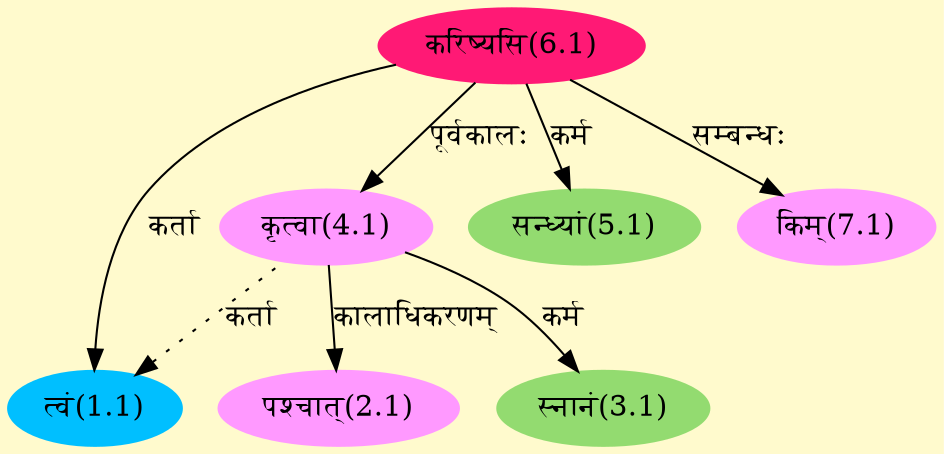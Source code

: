 digraph G{
rankdir=BT;
 compound=true;
 bgcolor="lemonchiffon1";
Node1_1 [style=filled, color="#00BFFF" label = "त्वं(1.1)"]
Node6_1 [style=filled, color="#FF1975" label = "करिष्यसि(6.1)"]
Node4_1 [style=filled, color="#FF99FF" label = "कृत्वा(4.1)"]
Node2_1 [style=filled, color="#FF99FF" label = "पश्चात्(2.1)"]
Node3_1 [style=filled, color="#93DB70" label = "स्नानं(3.1)"]
Node5_1 [style=filled, color="#93DB70" label = "सन्ध्यां(5.1)"]
Node [style=filled, color="" label = "()"]
Node7_1 [style=filled, color="#FF99FF" label = "किम्(7.1)"]
/* Start of Relations section */

Node1_1 -> Node6_1 [  label="कर्ता"  dir="back" ]
Node1_1 -> Node4_1 [ style=dotted label="कर्ता"  dir="back" ]
Node2_1 -> Node4_1 [  label="कालाधिकरणम्"  dir="back" ]
Node3_1 -> Node4_1 [  label="कर्म"  dir="back" ]
Node4_1 -> Node6_1 [  label="पूर्वकालः"  dir="back" ]
Node5_1 -> Node6_1 [  label="कर्म"  dir="back" ]
Node7_1 -> Node6_1 [  label="सम्बन्धः"  dir="back" ]
}
